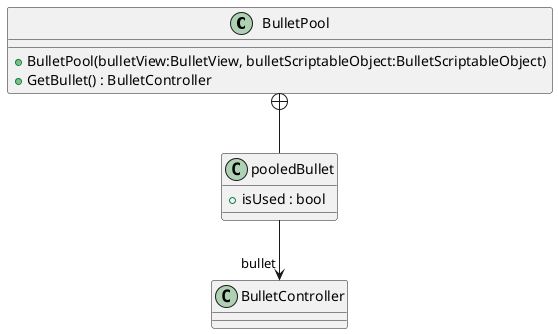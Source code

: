 @startuml
class BulletPool {
    + BulletPool(bulletView:BulletView, bulletScriptableObject:BulletScriptableObject)
    + GetBullet() : BulletController
}
class pooledBullet {
    + isUsed : bool
}
BulletPool +-- pooledBullet
pooledBullet --> "bullet" BulletController
@enduml
